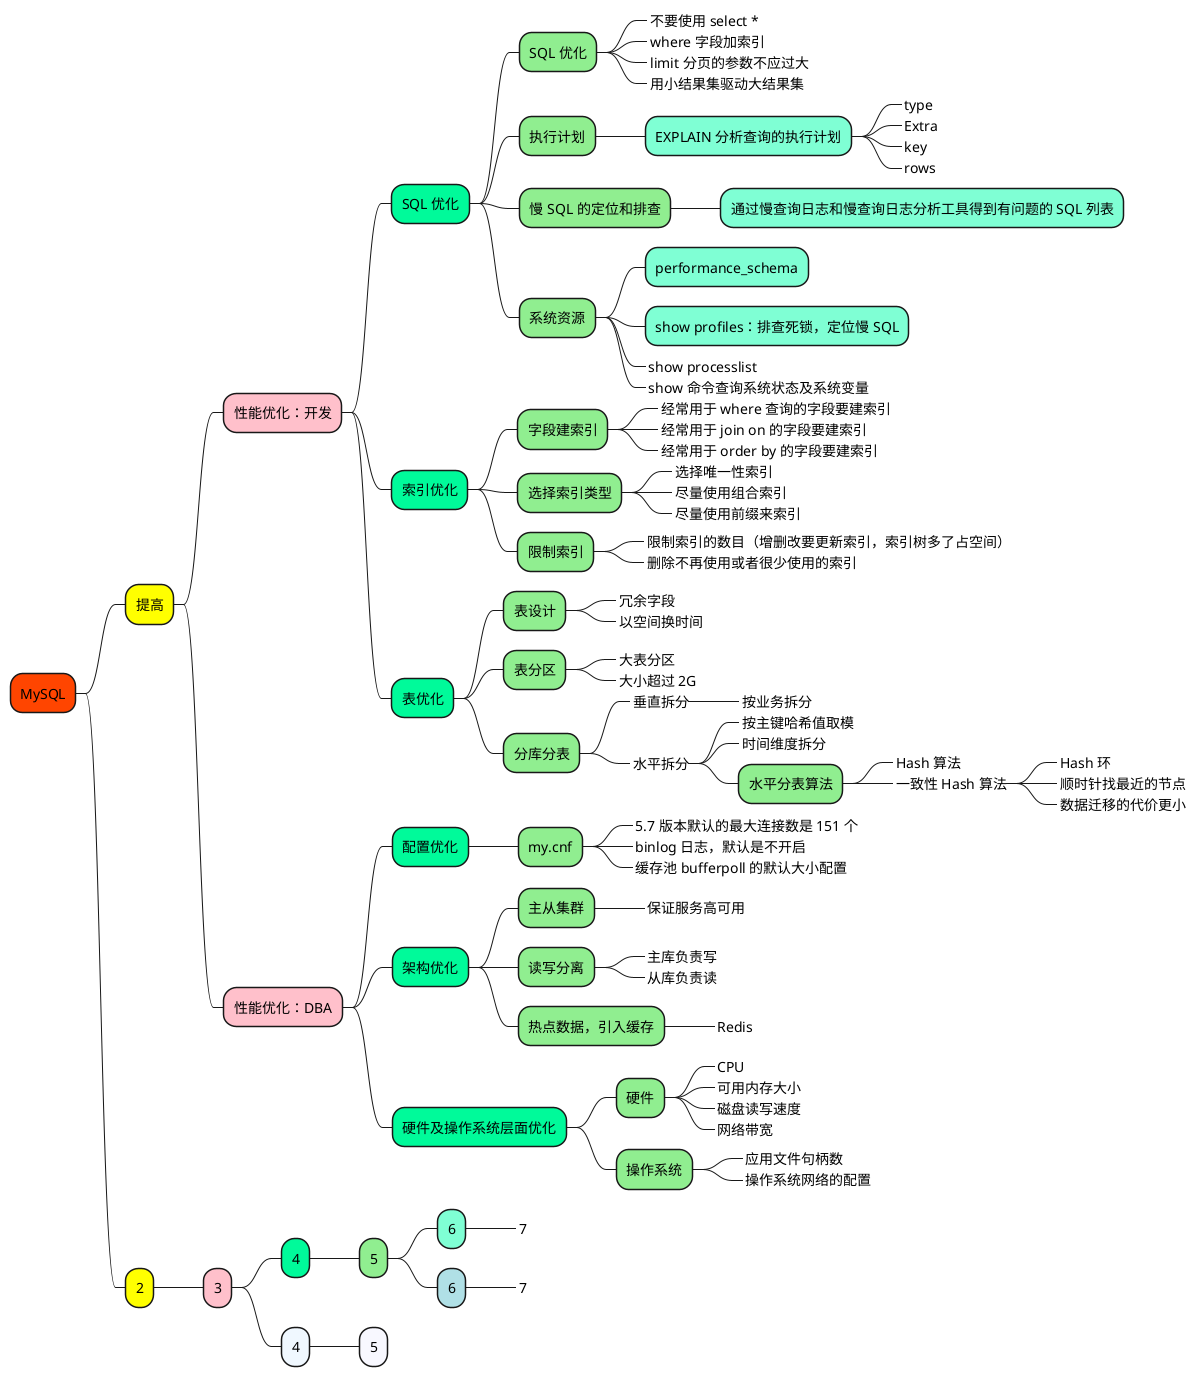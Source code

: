 @startmindmap

+[#OrangeRed] MySQL

++[#yellow] 提高

+++[#Pink] 性能优化：开发

++++[#MediumSpringGreen] SQL 优化
+++++[#LightGreen] SQL 优化
++++++[#LightBlue]_ 不要使用 select *
++++++[#LightBlue]_ where 字段加索引
++++++[#LightBlue]_ limit 分页的参数不应过大
++++++[#LightBlue]_ 用小结果集驱动大结果集

+++++[#LightGreen] 执行计划
++++++[#Aquamarine] EXPLAIN 分析查询的执行计划
+++++++[#Aquamarine]_ type
+++++++[#Aquamarine]_ Extra
+++++++[#Aquamarine]_ key
+++++++[#Aquamarine]_ rows

+++++[#LightGreen] 慢 SQL 的定位和排查
++++++[#Aquamarine] 通过慢查询日志和慢查询日志分析工具得到有问题的 SQL 列表

+++++[#LightGreen] 系统资源
++++++[#Aquamarine] performance_schema
++++++[#Aquamarine] show profiles：排查死锁，定位慢 SQL
++++++[#Aquamarine]_ show processlist
++++++[#Aquamarine]_ show 命令查询系统状态及系统变量


++++[#MediumSpringGreen] 索引优化

+++++[#LightGreen] 字段建索引
++++++[#Aquamarine]_ 经常用于 where 查询的字段要建索引
++++++[#Aquamarine]_ 经常用于 join on 的字段要建索引
++++++[#Aquamarine]_ 经常用于 order by 的字段要建索引

+++++[#LightGreen] 选择索引类型
++++++[#Aquamarine]_ 选择唯一性索引
++++++[#Aquamarine]_ 尽量使用组合索引
++++++[#Aquamarine]_ 尽量使用前缀来索引

+++++[#LightGreen] 限制索引
++++++[#Aquamarine]_ 限制索引的数目（增删改要更新索引，索引树多了占空间）
++++++[#Aquamarine]_ 删除不再使用或者很少使用的索引


++++[#MediumSpringGreen] 表优化

+++++[#LightGreen] 表设计
++++++[#Aquamarine]_ 冗余字段
++++++[#Aquamarine]_ 以空间换时间

+++++[#LightGreen] 表分区
++++++[#Aquamarine]_ 大表分区
++++++[#Aquamarine]_ 大小超过 2G

+++++[#LightGreen] 分库分表
++++++[#Aquamarine]_ 垂直拆分
+++++++[#Aquamarine]_ 按业务拆分
++++++[#Aquamarine]_ 水平拆分
+++++++[#Aquamarine]_ 按主键哈希值取模
+++++++[#Aquamarine]_ 时间维度拆分
+++++++[#LightGreen] 水平分表算法
++++++++[#Aquamarine]_ Hash 算法
++++++++[#Aquamarine]_ 一致性 Hash 算法
+++++++++[#Aquamarine]_ Hash 环
+++++++++[#Aquamarine]_ 顺时针找最近的节点
+++++++++[#Aquamarine]_ 数据迁移的代价更小


+++[#Pink] 性能优化：DBA

++++[#MediumSpringGreen] 配置优化

+++++[#LightGreen] my.cnf
++++++[#Aquamarine]_ 5.7 版本默认的最大连接数是 151 个
++++++[#Aquamarine]_ binlog 日志，默认是不开启
++++++[#Aquamarine]_ 缓存池 bufferpoll 的默认大小配置


++++[#MediumSpringGreen] 架构优化

+++++[#LightGreen] 主从集群
++++++[#Aquamarine]_ 保证服务高可用

+++++[#LightGreen] 读写分离
++++++[#Aquamarine]_ 主库负责写
++++++[#Aquamarine]_ 从库负责读

+++++[#LightGreen] 热点数据，引入缓存
++++++[#Aquamarine]_ Redis


++++[#MediumSpringGreen] 硬件及操作系统层面优化

+++++[#LightGreen] 硬件
++++++[#Aquamarine]_ CPU
++++++[#Aquamarine]_ 可用内存大小
++++++[#Aquamarine]_ 磁盘读写速度
++++++[#Aquamarine]_ 网络带宽
+++++[#LightGreen] 操作系统
++++++[#Aquamarine]_ 应用文件句柄数
++++++[#Aquamarine]_ 操作系统网络的配置




'+++[#Pink] 常见问题


++[#yellow] 2

+++[#Pink] 3

++++[#MediumSpringGreen] 4
+++++[#LightGreen] 5
++++++[#Aquamarine] 6
+++++++[#Aquamarine]_ 7
++++++[#PowderBlue] 6
+++++++[#PowderBlue]_ 7
++++[#AliceBlue] 4
+++++[#GhostWhite] 5



@endmindmap